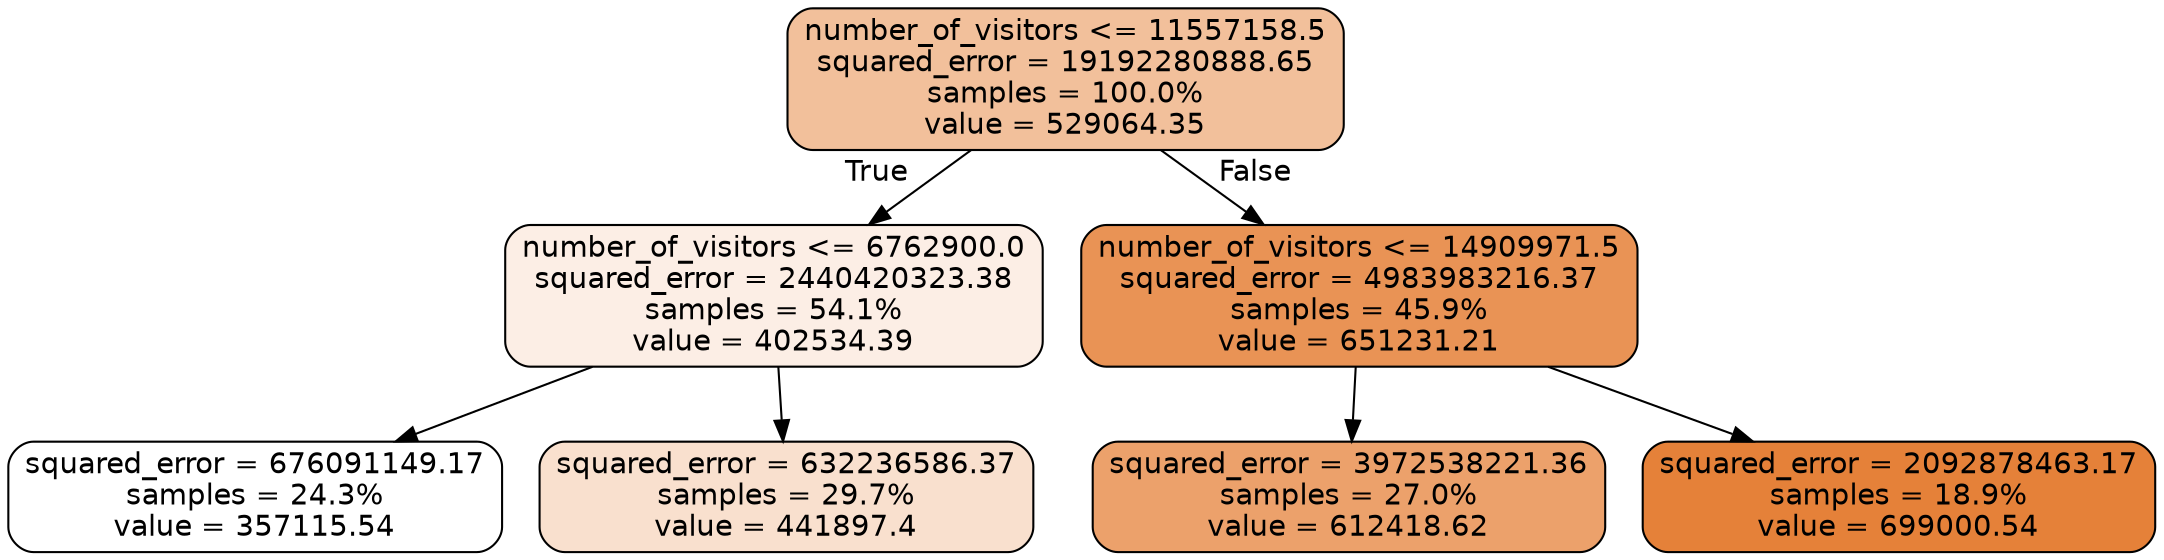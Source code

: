 digraph Tree {
node [shape=box, style="filled, rounded", color="black", fontname="helvetica"] ;
edge [fontname="helvetica"] ;
0 [label="number_of_visitors <= 11557158.5\nsquared_error = 19192280888.65\nsamples = 100.0%\nvalue = 529064.35", fillcolor="#f2c09b"] ;
1 [label="number_of_visitors <= 6762900.0\nsquared_error = 2440420323.38\nsamples = 54.1%\nvalue = 402534.39", fillcolor="#fceee5"] ;
0 -> 1 [labeldistance=2.5, labelangle=45, headlabel="True"] ;
2 [label="squared_error = 676091149.17\nsamples = 24.3%\nvalue = 357115.54", fillcolor="#ffffff"] ;
1 -> 2 ;
3 [label="squared_error = 632236586.37\nsamples = 29.7%\nvalue = 441897.4", fillcolor="#f9e0ce"] ;
1 -> 3 ;
4 [label="number_of_visitors <= 14909971.5\nsquared_error = 4983983216.37\nsamples = 45.9%\nvalue = 651231.21", fillcolor="#e99355"] ;
0 -> 4 [labeldistance=2.5, labelangle=-45, headlabel="False"] ;
5 [label="squared_error = 3972538221.36\nsamples = 27.0%\nvalue = 612418.62", fillcolor="#eca16b"] ;
4 -> 5 ;
6 [label="squared_error = 2092878463.17\nsamples = 18.9%\nvalue = 699000.54", fillcolor="#e58139"] ;
4 -> 6 ;
}
